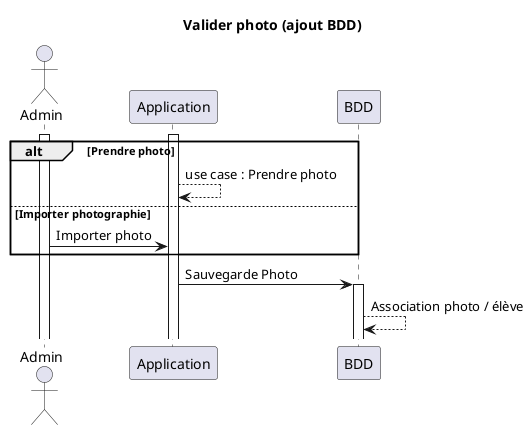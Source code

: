 @startuml etudiant_prend_photo
title Valider photo (ajout BDD)
actor Admin
activate Admin
activate Application


alt Prendre photo

Application --> Application : use case : Prendre photo

else Importer photographie

Admin -> Application : Importer photo

end

Application -> BDD : Sauvegarde Photo 
activate BDD

BDD --> BDD : Association photo / élève


@enduml